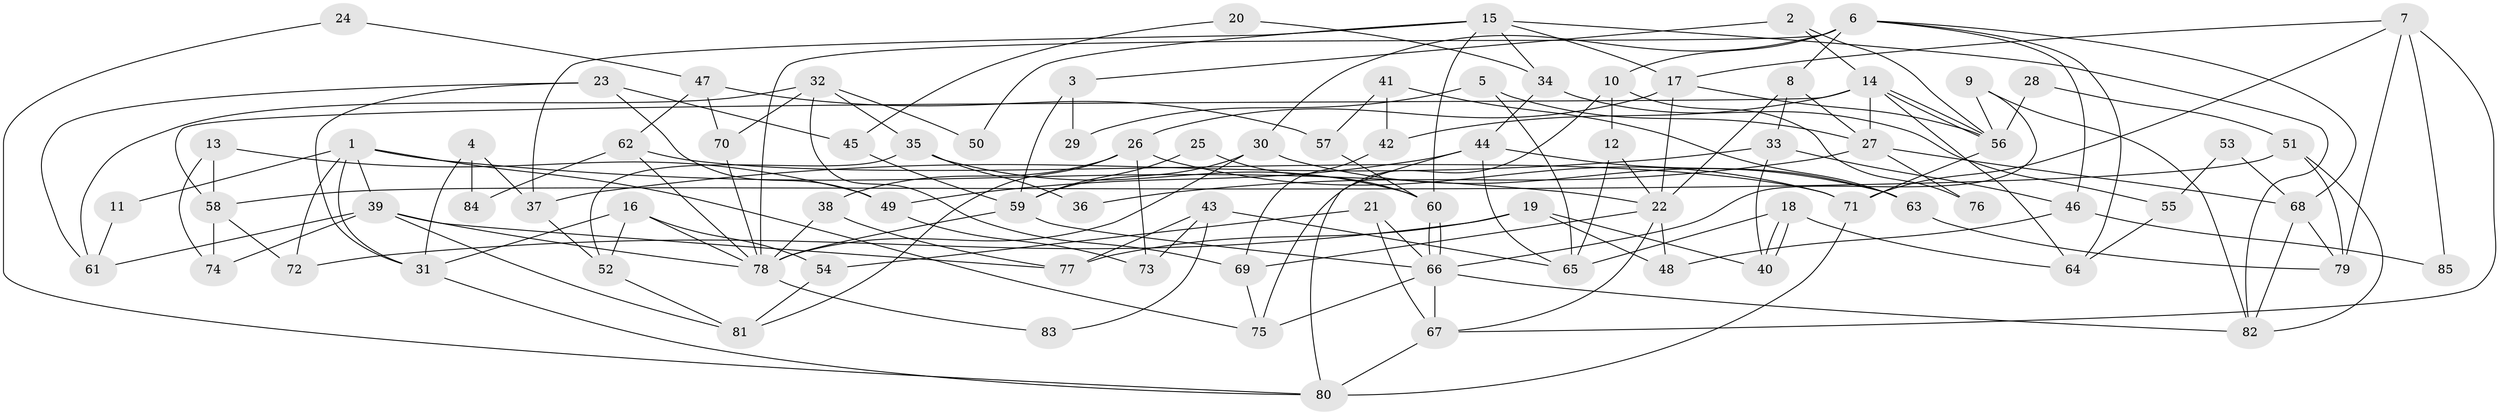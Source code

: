 // Generated by graph-tools (version 1.1) at 2025/36/03/09/25 02:36:20]
// undirected, 85 vertices, 170 edges
graph export_dot {
graph [start="1"]
  node [color=gray90,style=filled];
  1;
  2;
  3;
  4;
  5;
  6;
  7;
  8;
  9;
  10;
  11;
  12;
  13;
  14;
  15;
  16;
  17;
  18;
  19;
  20;
  21;
  22;
  23;
  24;
  25;
  26;
  27;
  28;
  29;
  30;
  31;
  32;
  33;
  34;
  35;
  36;
  37;
  38;
  39;
  40;
  41;
  42;
  43;
  44;
  45;
  46;
  47;
  48;
  49;
  50;
  51;
  52;
  53;
  54;
  55;
  56;
  57;
  58;
  59;
  60;
  61;
  62;
  63;
  64;
  65;
  66;
  67;
  68;
  69;
  70;
  71;
  72;
  73;
  74;
  75;
  76;
  77;
  78;
  79;
  80;
  81;
  82;
  83;
  84;
  85;
  1 -- 39;
  1 -- 22;
  1 -- 11;
  1 -- 31;
  1 -- 72;
  1 -- 75;
  2 -- 14;
  2 -- 56;
  2 -- 3;
  3 -- 59;
  3 -- 29;
  4 -- 31;
  4 -- 37;
  4 -- 84;
  5 -- 27;
  5 -- 65;
  5 -- 29;
  6 -- 30;
  6 -- 68;
  6 -- 8;
  6 -- 10;
  6 -- 46;
  6 -- 64;
  6 -- 78;
  7 -- 17;
  7 -- 67;
  7 -- 71;
  7 -- 79;
  7 -- 85;
  8 -- 22;
  8 -- 27;
  8 -- 33;
  9 -- 66;
  9 -- 56;
  9 -- 82;
  10 -- 75;
  10 -- 12;
  10 -- 76;
  11 -- 61;
  12 -- 65;
  12 -- 22;
  13 -- 49;
  13 -- 58;
  13 -- 74;
  14 -- 42;
  14 -- 56;
  14 -- 56;
  14 -- 27;
  14 -- 58;
  14 -- 64;
  15 -- 82;
  15 -- 17;
  15 -- 34;
  15 -- 37;
  15 -- 50;
  15 -- 60;
  16 -- 78;
  16 -- 31;
  16 -- 52;
  16 -- 54;
  17 -- 22;
  17 -- 56;
  17 -- 26;
  18 -- 40;
  18 -- 40;
  18 -- 64;
  18 -- 65;
  19 -- 40;
  19 -- 77;
  19 -- 48;
  19 -- 72;
  20 -- 45;
  20 -- 34;
  21 -- 66;
  21 -- 54;
  21 -- 67;
  22 -- 67;
  22 -- 48;
  22 -- 69;
  23 -- 61;
  23 -- 31;
  23 -- 45;
  23 -- 49;
  24 -- 80;
  24 -- 47;
  25 -- 60;
  25 -- 59;
  26 -- 81;
  26 -- 38;
  26 -- 71;
  26 -- 73;
  27 -- 36;
  27 -- 68;
  27 -- 76;
  28 -- 56;
  28 -- 51;
  30 -- 59;
  30 -- 78;
  30 -- 63;
  31 -- 80;
  32 -- 69;
  32 -- 35;
  32 -- 50;
  32 -- 61;
  32 -- 70;
  33 -- 46;
  33 -- 37;
  33 -- 40;
  34 -- 44;
  34 -- 55;
  35 -- 52;
  35 -- 60;
  35 -- 36;
  37 -- 52;
  38 -- 77;
  38 -- 78;
  39 -- 74;
  39 -- 78;
  39 -- 61;
  39 -- 77;
  39 -- 81;
  41 -- 57;
  41 -- 63;
  41 -- 42;
  42 -- 69;
  43 -- 73;
  43 -- 65;
  43 -- 77;
  43 -- 83;
  44 -- 63;
  44 -- 80;
  44 -- 49;
  44 -- 65;
  45 -- 59;
  46 -- 48;
  46 -- 85;
  47 -- 70;
  47 -- 62;
  47 -- 57;
  49 -- 73;
  51 -- 79;
  51 -- 58;
  51 -- 82;
  52 -- 81;
  53 -- 55;
  53 -- 68;
  54 -- 81;
  55 -- 64;
  56 -- 71;
  57 -- 60;
  58 -- 72;
  58 -- 74;
  59 -- 66;
  59 -- 78;
  60 -- 66;
  60 -- 66;
  62 -- 71;
  62 -- 78;
  62 -- 84;
  63 -- 79;
  66 -- 82;
  66 -- 67;
  66 -- 75;
  67 -- 80;
  68 -- 82;
  68 -- 79;
  69 -- 75;
  70 -- 78;
  71 -- 80;
  78 -- 83;
}
